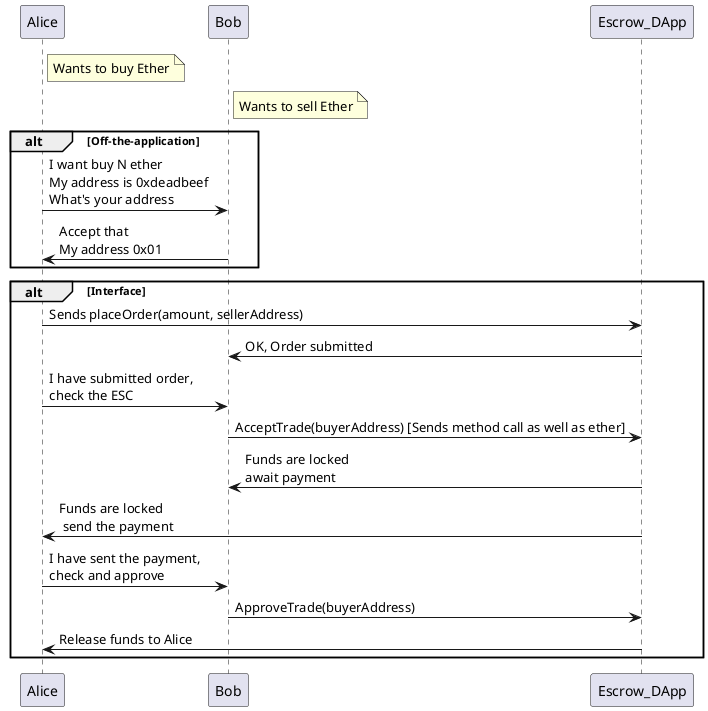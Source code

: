 @startuml

note right of Alice
Wants to buy Ether
end note

note right of Bob
Wants to sell Ether
end note


alt Off-the-application
Alice -> "Bob" : I want buy N ether\nMy address is 0xdeadbeef \nWhat's your address
"Bob" -> "Alice": Accept that \nMy address 0x01
end
alt Interface
"Alice" -> Escrow_DApp : Sends placeOrder(amount, sellerAddress)
Escrow_DApp -> Bob : OK, Order submitted
"Alice" -> "Bob" : I have submitted order, \ncheck the ESC
"Bob" -> Escrow_DApp : AcceptTrade(buyerAddress) [Sends method call as well as ether]
"Escrow_DApp" -> Bob : Funds are locked\nawait payment
"Escrow_DApp" -> Alice : Funds are locked\n send the payment
"Alice" -> "Bob" : I have sent the payment,\ncheck and approve
"Bob" -> Escrow_DApp : ApproveTrade(buyerAddress)
"Escrow_DApp" -> Alice : Release funds to Alice
end
@enduml